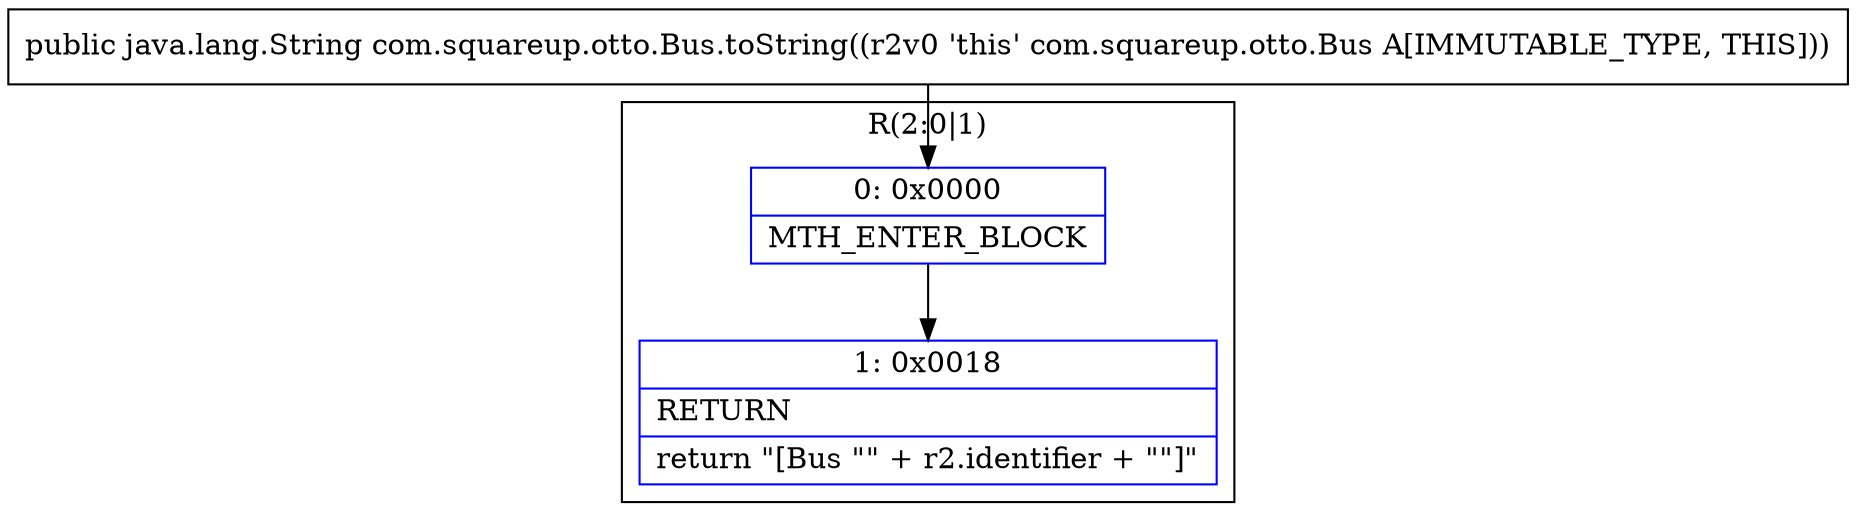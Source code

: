 digraph "CFG forcom.squareup.otto.Bus.toString()Ljava\/lang\/String;" {
subgraph cluster_Region_252203158 {
label = "R(2:0|1)";
node [shape=record,color=blue];
Node_0 [shape=record,label="{0\:\ 0x0000|MTH_ENTER_BLOCK\l}"];
Node_1 [shape=record,label="{1\:\ 0x0018|RETURN\l|return \"[Bus \"\" + r2.identifier + \"\"]\"\l}"];
}
MethodNode[shape=record,label="{public java.lang.String com.squareup.otto.Bus.toString((r2v0 'this' com.squareup.otto.Bus A[IMMUTABLE_TYPE, THIS])) }"];
MethodNode -> Node_0;
Node_0 -> Node_1;
}

